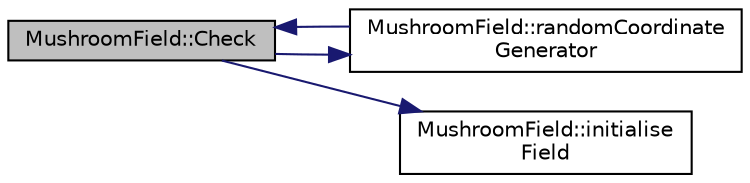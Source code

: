 digraph "MushroomField::Check"
{
  edge [fontname="Helvetica",fontsize="10",labelfontname="Helvetica",labelfontsize="10"];
  node [fontname="Helvetica",fontsize="10",shape=record];
  rankdir="LR";
  Node6 [label="MushroomField::Check",height=0.2,width=0.4,color="black", fillcolor="grey75", style="filled", fontcolor="black"];
  Node6 -> Node7 [color="midnightblue",fontsize="10",style="solid",fontname="Helvetica"];
  Node7 [label="MushroomField::randomCoordinate\lGenerator",height=0.2,width=0.4,color="black", fillcolor="white", style="filled",URL="$class_mushroom_field.html#afe6c8d9e299324560fa7ad9d1727975d",tooltip="Generates random x,y numbers within the specified range. "];
  Node7 -> Node6 [color="midnightblue",fontsize="10",style="solid",fontname="Helvetica"];
  Node6 -> Node8 [color="midnightblue",fontsize="10",style="solid",fontname="Helvetica"];
  Node8 [label="MushroomField::initialise\lField",height=0.2,width=0.4,color="black", fillcolor="white", style="filled",URL="$class_mushroom_field.html#a68126ecfccd1b8d9090f14b160c3d3e4",tooltip="Sets the 2D locations of each mushroom. "];
}
